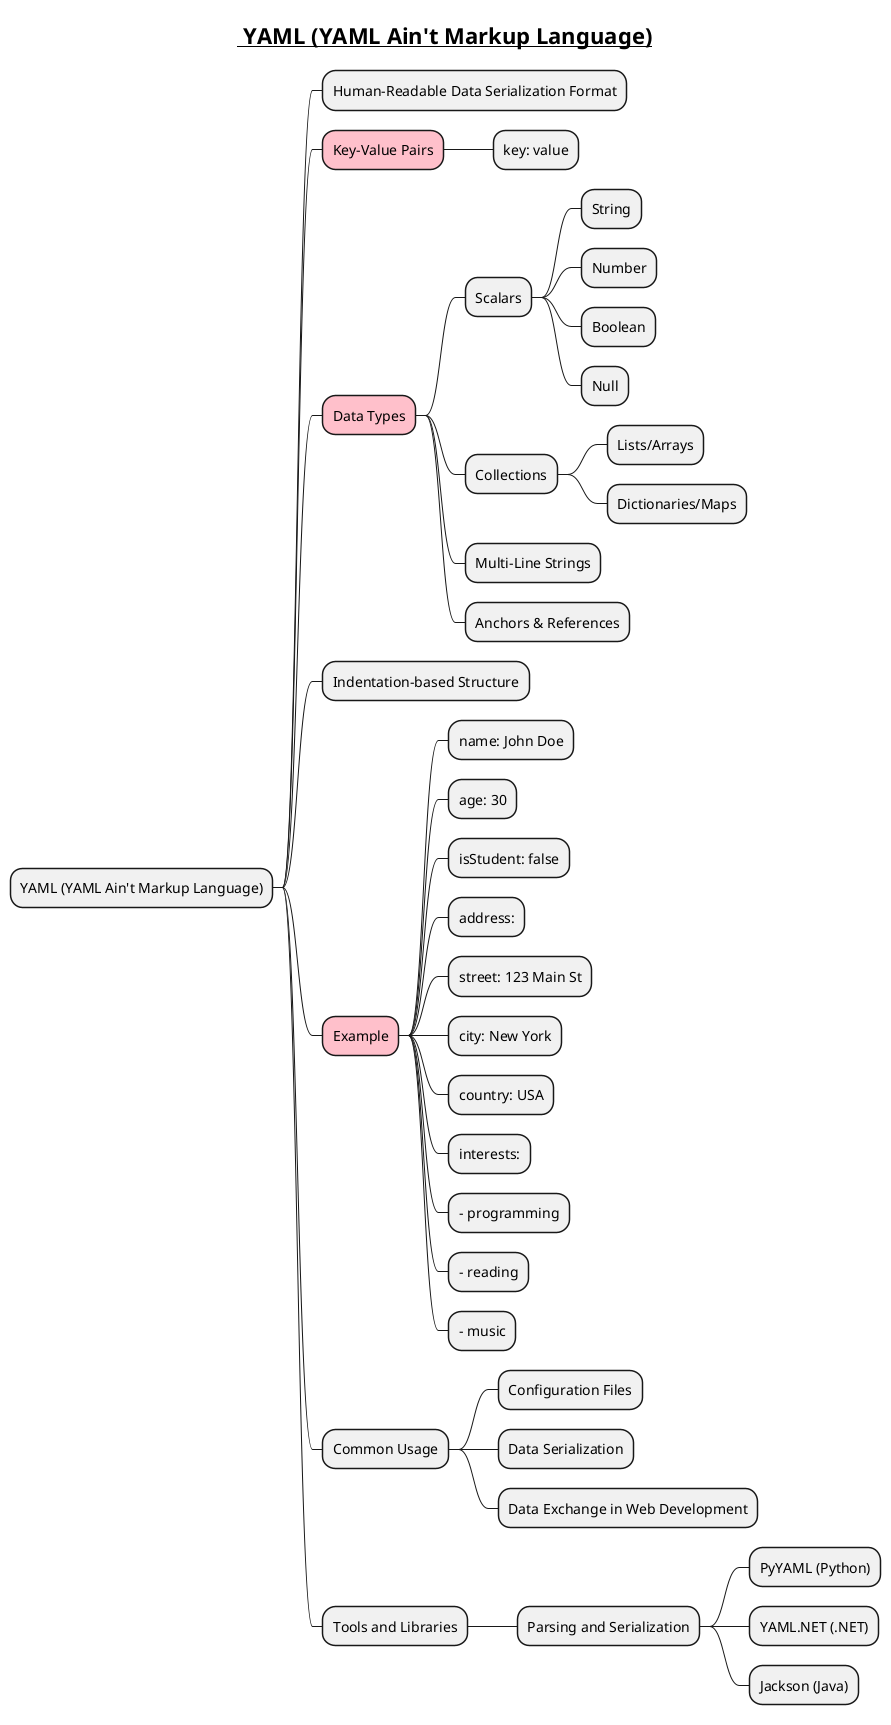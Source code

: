@startmindmap
title =__ YAML (YAML Ain't Markup Language)__

* YAML (YAML Ain't Markup Language)
** Human-Readable Data Serialization Format
**[#pink] Key-Value Pairs
*** key: value
**[#pink] Data Types
*** Scalars
**** String
**** Number
**** Boolean
**** Null
*** Collections
**** Lists/Arrays
**** Dictionaries/Maps
*** Multi-Line Strings
*** Anchors & References
** Indentation-based Structure
**[#pink] Example
*** name: John Doe
*** age: 30
*** isStudent: false
*** address:
***   street: 123 Main St
***   city: New York
***   country: USA
*** interests:
***   - programming
***   - reading
***   - music
** Common Usage
*** Configuration Files
*** Data Serialization
*** Data Exchange in Web Development
** Tools and Libraries
*** Parsing and Serialization
**** PyYAML (Python)
**** YAML.NET (.NET)
**** Jackson (Java)
@endmindmap
